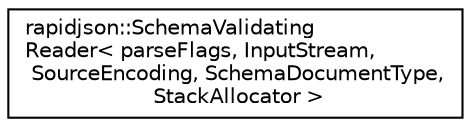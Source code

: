 digraph "Graphical Class Hierarchy"
{
 // INTERACTIVE_SVG=YES
 // LATEX_PDF_SIZE
  edge [fontname="Helvetica",fontsize="10",labelfontname="Helvetica",labelfontsize="10"];
  node [fontname="Helvetica",fontsize="10",shape=record];
  rankdir="LR";
  Node0 [label="rapidjson::SchemaValidating\lReader\< parseFlags, InputStream,\l SourceEncoding, SchemaDocumentType,\l StackAllocator \>",height=0.2,width=0.4,color="black", fillcolor="white", style="filled",URL="$classrapidjson_1_1_schema_validating_reader.html",tooltip="A helper class for parsing with validation."];
}
